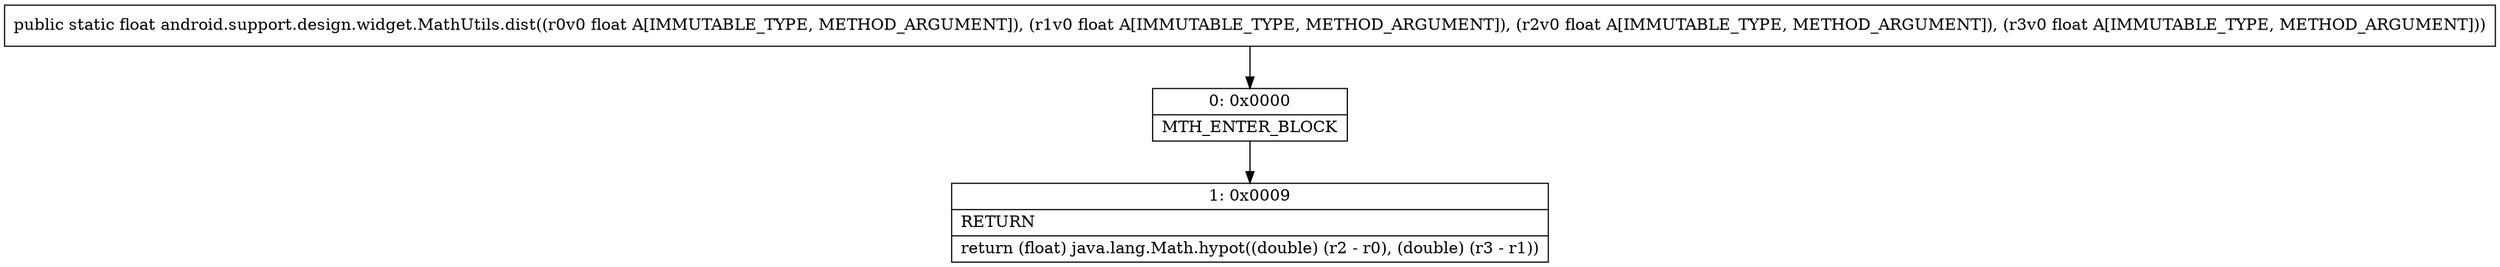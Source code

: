 digraph "CFG forandroid.support.design.widget.MathUtils.dist(FFFF)F" {
Node_0 [shape=record,label="{0\:\ 0x0000|MTH_ENTER_BLOCK\l}"];
Node_1 [shape=record,label="{1\:\ 0x0009|RETURN\l|return (float) java.lang.Math.hypot((double) (r2 \- r0), (double) (r3 \- r1))\l}"];
MethodNode[shape=record,label="{public static float android.support.design.widget.MathUtils.dist((r0v0 float A[IMMUTABLE_TYPE, METHOD_ARGUMENT]), (r1v0 float A[IMMUTABLE_TYPE, METHOD_ARGUMENT]), (r2v0 float A[IMMUTABLE_TYPE, METHOD_ARGUMENT]), (r3v0 float A[IMMUTABLE_TYPE, METHOD_ARGUMENT])) }"];
MethodNode -> Node_0;
Node_0 -> Node_1;
}

